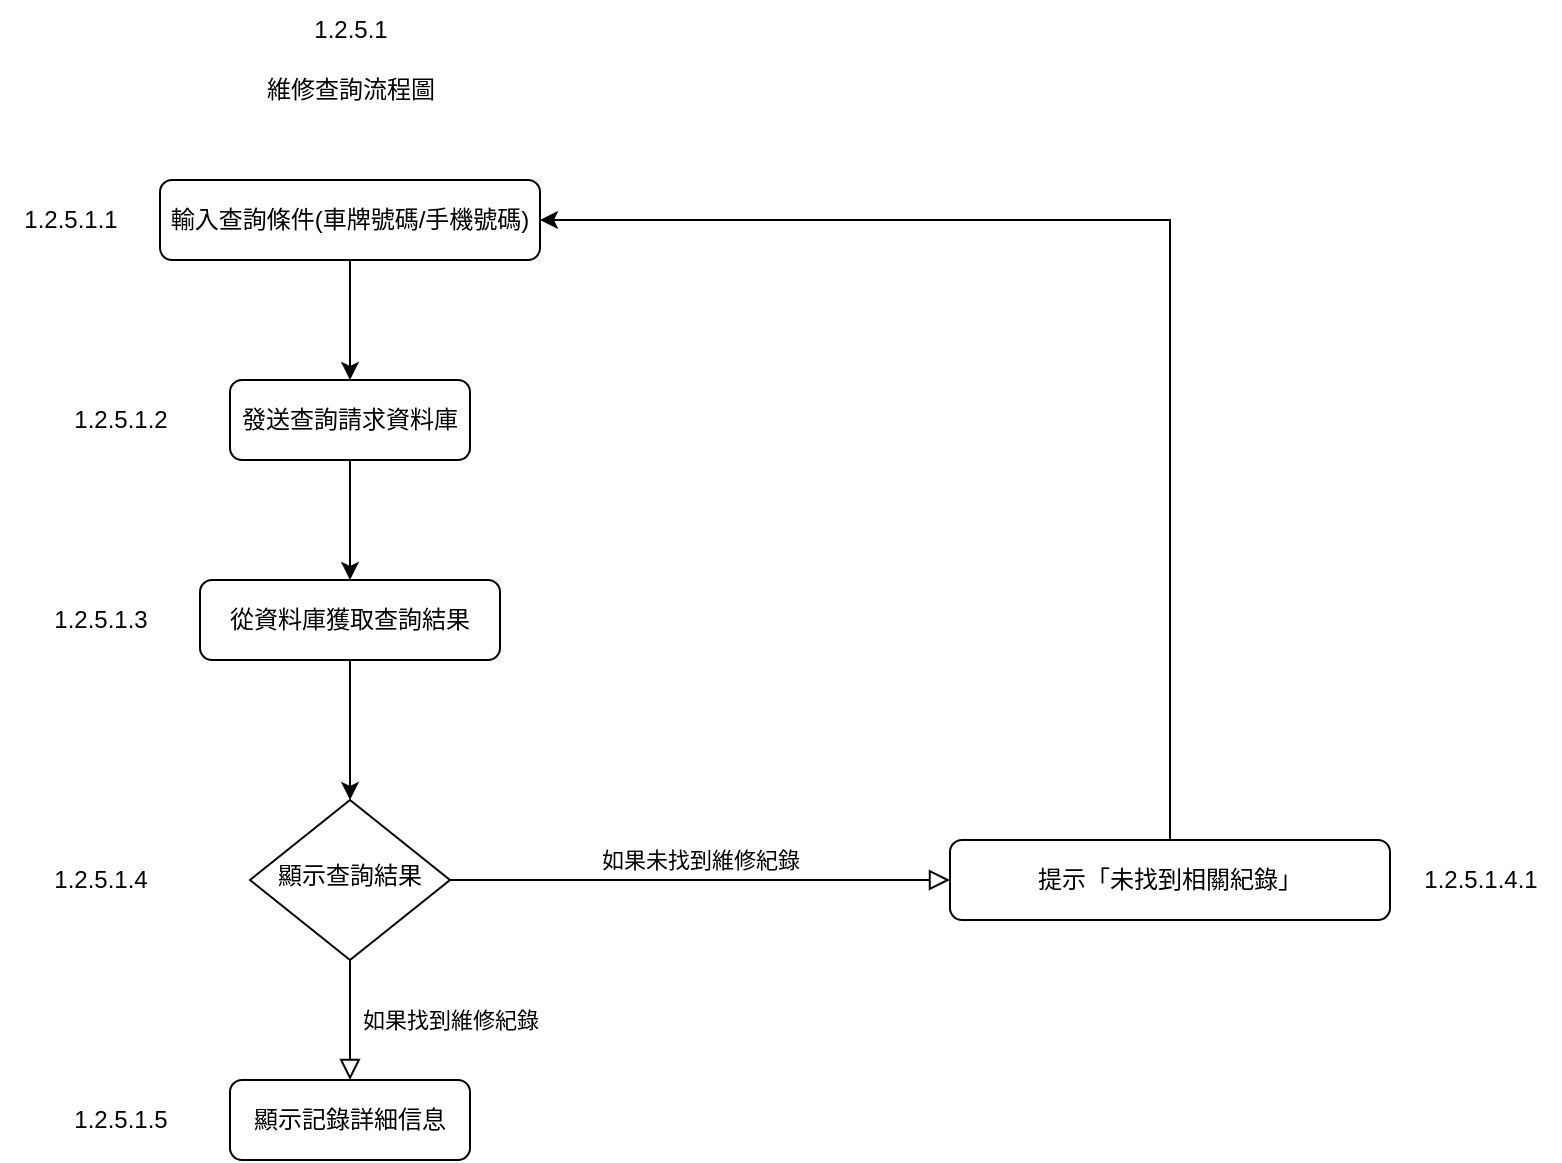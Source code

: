 <mxfile version="24.8.6">
  <diagram name="Page-1" id="YldX-FH1EMEu_4PwGqca">
    <mxGraphModel dx="1434" dy="782" grid="1" gridSize="10" guides="1" tooltips="1" connect="1" arrows="1" fold="1" page="1" pageScale="1" pageWidth="827" pageHeight="1169" math="0" shadow="0">
      <root>
        <mxCell id="0" />
        <mxCell id="1" parent="0" />
        <mxCell id="qnW_kBwZKSD7qCRFaZgJ-1" value="" style="edgeStyle=orthogonalEdgeStyle;rounded=0;orthogonalLoop=1;jettySize=auto;html=1;" parent="1" source="qnW_kBwZKSD7qCRFaZgJ-2" target="qnW_kBwZKSD7qCRFaZgJ-11" edge="1">
          <mxGeometry relative="1" as="geometry" />
        </mxCell>
        <mxCell id="qnW_kBwZKSD7qCRFaZgJ-2" value="輸入查詢條件(車牌號碼/手機號碼&lt;span style=&quot;background-color: initial;&quot;&gt;)&lt;/span&gt;" style="rounded=1;whiteSpace=wrap;html=1;fontSize=12;glass=0;strokeWidth=1;shadow=0;" parent="1" vertex="1">
          <mxGeometry x="125" y="130" width="190" height="40" as="geometry" />
        </mxCell>
        <mxCell id="qnW_kBwZKSD7qCRFaZgJ-3" value="如果找到維修紀錄" style="rounded=0;html=1;jettySize=auto;orthogonalLoop=1;fontSize=11;endArrow=block;endFill=0;endSize=8;strokeWidth=1;shadow=0;labelBackgroundColor=none;edgeStyle=orthogonalEdgeStyle;" parent="1" source="qnW_kBwZKSD7qCRFaZgJ-5" target="qnW_kBwZKSD7qCRFaZgJ-6" edge="1">
          <mxGeometry y="50" relative="1" as="geometry">
            <mxPoint as="offset" />
          </mxGeometry>
        </mxCell>
        <mxCell id="qnW_kBwZKSD7qCRFaZgJ-4" value="如果未找到維修紀錄" style="edgeStyle=orthogonalEdgeStyle;rounded=0;html=1;jettySize=auto;orthogonalLoop=1;fontSize=11;endArrow=block;endFill=0;endSize=8;strokeWidth=1;shadow=0;labelBackgroundColor=none;" parent="1" source="qnW_kBwZKSD7qCRFaZgJ-5" target="qnW_kBwZKSD7qCRFaZgJ-8" edge="1">
          <mxGeometry y="10" relative="1" as="geometry">
            <mxPoint as="offset" />
          </mxGeometry>
        </mxCell>
        <mxCell id="qnW_kBwZKSD7qCRFaZgJ-5" value="顯示查詢結果" style="rhombus;whiteSpace=wrap;html=1;shadow=0;fontFamily=Helvetica;fontSize=12;align=center;strokeWidth=1;spacing=6;spacingTop=-4;" parent="1" vertex="1">
          <mxGeometry x="170" y="440" width="100" height="80" as="geometry" />
        </mxCell>
        <mxCell id="qnW_kBwZKSD7qCRFaZgJ-6" value="顯示記錄詳細信息" style="rounded=1;whiteSpace=wrap;html=1;fontSize=12;glass=0;strokeWidth=1;shadow=0;" parent="1" vertex="1">
          <mxGeometry x="160" y="580" width="120" height="40" as="geometry" />
        </mxCell>
        <mxCell id="qnW_kBwZKSD7qCRFaZgJ-7" style="edgeStyle=orthogonalEdgeStyle;rounded=0;orthogonalLoop=1;jettySize=auto;html=1;exitX=0.5;exitY=0;exitDx=0;exitDy=0;entryX=1;entryY=0.5;entryDx=0;entryDy=0;" parent="1" source="qnW_kBwZKSD7qCRFaZgJ-8" target="qnW_kBwZKSD7qCRFaZgJ-2" edge="1">
          <mxGeometry relative="1" as="geometry" />
        </mxCell>
        <mxCell id="qnW_kBwZKSD7qCRFaZgJ-8" value="提示「未找到相關紀錄」" style="rounded=1;whiteSpace=wrap;html=1;fontSize=12;glass=0;strokeWidth=1;shadow=0;" parent="1" vertex="1">
          <mxGeometry x="520" y="460" width="220" height="40" as="geometry" />
        </mxCell>
        <mxCell id="qnW_kBwZKSD7qCRFaZgJ-9" value="維修查詢流程圖" style="text;html=1;align=center;verticalAlign=middle;resizable=0;points=[];autosize=1;strokeColor=none;fillColor=none;" parent="1" vertex="1">
          <mxGeometry x="165" y="70" width="110" height="30" as="geometry" />
        </mxCell>
        <mxCell id="qnW_kBwZKSD7qCRFaZgJ-10" value="" style="edgeStyle=orthogonalEdgeStyle;rounded=0;orthogonalLoop=1;jettySize=auto;html=1;" parent="1" source="qnW_kBwZKSD7qCRFaZgJ-11" target="qnW_kBwZKSD7qCRFaZgJ-13" edge="1">
          <mxGeometry relative="1" as="geometry" />
        </mxCell>
        <mxCell id="qnW_kBwZKSD7qCRFaZgJ-11" value="發送查詢請求資料庫" style="rounded=1;whiteSpace=wrap;html=1;fontSize=12;glass=0;strokeWidth=1;shadow=0;" parent="1" vertex="1">
          <mxGeometry x="160" y="230" width="120" height="40" as="geometry" />
        </mxCell>
        <mxCell id="qnW_kBwZKSD7qCRFaZgJ-12" value="" style="edgeStyle=orthogonalEdgeStyle;rounded=0;orthogonalLoop=1;jettySize=auto;html=1;entryX=0.5;entryY=0;entryDx=0;entryDy=0;" parent="1" source="qnW_kBwZKSD7qCRFaZgJ-13" target="qnW_kBwZKSD7qCRFaZgJ-5" edge="1">
          <mxGeometry relative="1" as="geometry">
            <mxPoint x="220" y="430" as="targetPoint" />
          </mxGeometry>
        </mxCell>
        <mxCell id="qnW_kBwZKSD7qCRFaZgJ-13" value="從資料庫獲取查詢結果" style="rounded=1;whiteSpace=wrap;html=1;fontSize=12;glass=0;strokeWidth=1;shadow=0;" parent="1" vertex="1">
          <mxGeometry x="145" y="330" width="150" height="40" as="geometry" />
        </mxCell>
        <mxCell id="_YW6u7WtRvcYP5kLhQMW-1" value="1.2.5.1" style="text;html=1;align=center;verticalAlign=middle;resizable=0;points=[];autosize=1;strokeColor=none;fillColor=none;" vertex="1" parent="1">
          <mxGeometry x="190" y="40" width="60" height="30" as="geometry" />
        </mxCell>
        <mxCell id="_YW6u7WtRvcYP5kLhQMW-2" value="1.2.5.1.1" style="text;html=1;align=center;verticalAlign=middle;resizable=0;points=[];autosize=1;strokeColor=none;fillColor=none;" vertex="1" parent="1">
          <mxGeometry x="45" y="135" width="70" height="30" as="geometry" />
        </mxCell>
        <mxCell id="_YW6u7WtRvcYP5kLhQMW-3" value="1.2.5.1.2" style="text;html=1;align=center;verticalAlign=middle;resizable=0;points=[];autosize=1;strokeColor=none;fillColor=none;" vertex="1" parent="1">
          <mxGeometry x="70" y="235" width="70" height="30" as="geometry" />
        </mxCell>
        <mxCell id="_YW6u7WtRvcYP5kLhQMW-4" value="1.2.5.1.3" style="text;html=1;align=center;verticalAlign=middle;resizable=0;points=[];autosize=1;strokeColor=none;fillColor=none;" vertex="1" parent="1">
          <mxGeometry x="60" y="335" width="70" height="30" as="geometry" />
        </mxCell>
        <mxCell id="_YW6u7WtRvcYP5kLhQMW-5" value="1.2.5.1.4" style="text;html=1;align=center;verticalAlign=middle;resizable=0;points=[];autosize=1;strokeColor=none;fillColor=none;" vertex="1" parent="1">
          <mxGeometry x="60" y="465" width="70" height="30" as="geometry" />
        </mxCell>
        <mxCell id="_YW6u7WtRvcYP5kLhQMW-6" value="1.2.5.1.4.1" style="text;html=1;align=center;verticalAlign=middle;resizable=0;points=[];autosize=1;strokeColor=none;fillColor=none;" vertex="1" parent="1">
          <mxGeometry x="745" y="465" width="80" height="30" as="geometry" />
        </mxCell>
        <mxCell id="_YW6u7WtRvcYP5kLhQMW-7" value="1.2.5.1.5" style="text;html=1;align=center;verticalAlign=middle;resizable=0;points=[];autosize=1;strokeColor=none;fillColor=none;" vertex="1" parent="1">
          <mxGeometry x="70" y="585" width="70" height="30" as="geometry" />
        </mxCell>
      </root>
    </mxGraphModel>
  </diagram>
</mxfile>
